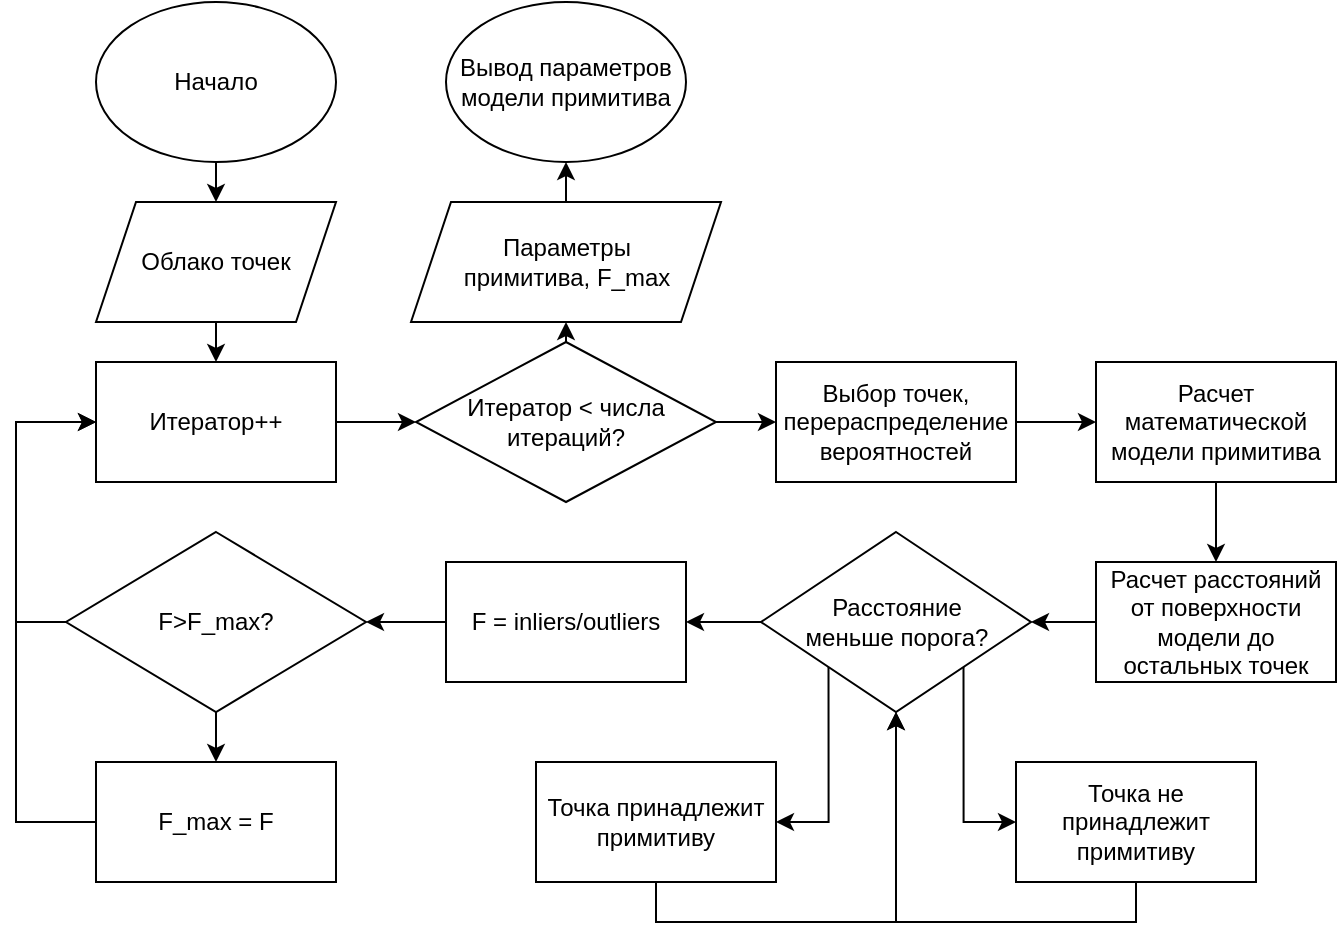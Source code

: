 <mxfile version="14.7.3" type="device"><diagram id="5bK7aPB0GMiPQ1BD72IS" name="Page-1"><mxGraphModel dx="1952" dy="582" grid="1" gridSize="10" guides="1" tooltips="1" connect="1" arrows="1" fold="1" page="1" pageScale="1" pageWidth="850" pageHeight="1100" math="0" shadow="0"><root><mxCell id="0"/><mxCell id="1" parent="0"/><mxCell id="xKDZ8fkAZINm98XP8N6x-5" style="edgeStyle=orthogonalEdgeStyle;rounded=0;orthogonalLoop=1;jettySize=auto;html=1;exitX=0.5;exitY=1;exitDx=0;exitDy=0;entryX=0.5;entryY=0;entryDx=0;entryDy=0;" edge="1" parent="1" source="X5tZUKayMrZbQrrzl14k-1" target="xKDZ8fkAZINm98XP8N6x-3"><mxGeometry relative="1" as="geometry"/></mxCell><mxCell id="X5tZUKayMrZbQrrzl14k-1" value="Начало" style="ellipse;whiteSpace=wrap;html=1;" parent="1" vertex="1"><mxGeometry x="-70" y="110" width="120" height="80" as="geometry"/></mxCell><mxCell id="EeK7aRc3fdcgASmesT5Y-15" style="edgeStyle=orthogonalEdgeStyle;rounded=0;orthogonalLoop=1;jettySize=auto;html=1;exitX=1;exitY=0.5;exitDx=0;exitDy=0;entryX=0;entryY=0.5;entryDx=0;entryDy=0;" parent="1" source="X5tZUKayMrZbQrrzl14k-3" target="X5tZUKayMrZbQrrzl14k-4" edge="1"><mxGeometry relative="1" as="geometry"/></mxCell><mxCell id="X5tZUKayMrZbQrrzl14k-3" value="Выбор точек, перераспределение вероятностей" style="rounded=0;whiteSpace=wrap;html=1;" parent="1" vertex="1"><mxGeometry x="270" y="290" width="120" height="60" as="geometry"/></mxCell><mxCell id="X5tZUKayMrZbQrrzl14k-28" style="edgeStyle=orthogonalEdgeStyle;rounded=0;orthogonalLoop=1;jettySize=auto;html=1;exitX=0.5;exitY=1;exitDx=0;exitDy=0;entryX=0.5;entryY=0;entryDx=0;entryDy=0;" parent="1" source="X5tZUKayMrZbQrrzl14k-4" target="X5tZUKayMrZbQrrzl14k-5" edge="1"><mxGeometry relative="1" as="geometry"/></mxCell><mxCell id="X5tZUKayMrZbQrrzl14k-4" value="Расчет математической модели примитива" style="rounded=0;whiteSpace=wrap;html=1;" parent="1" vertex="1"><mxGeometry x="430" y="290" width="120" height="60" as="geometry"/></mxCell><mxCell id="EeK7aRc3fdcgASmesT5Y-16" style="edgeStyle=orthogonalEdgeStyle;rounded=0;orthogonalLoop=1;jettySize=auto;html=1;exitX=0;exitY=0.5;exitDx=0;exitDy=0;entryX=1;entryY=0.5;entryDx=0;entryDy=0;" parent="1" source="X5tZUKayMrZbQrrzl14k-5" target="X5tZUKayMrZbQrrzl14k-7" edge="1"><mxGeometry relative="1" as="geometry"/></mxCell><mxCell id="X5tZUKayMrZbQrrzl14k-5" value="Расчет расстояний от поверхности модели до остальных точек" style="rounded=0;whiteSpace=wrap;html=1;" parent="1" vertex="1"><mxGeometry x="430" y="390" width="120" height="60" as="geometry"/></mxCell><mxCell id="EeK7aRc3fdcgASmesT5Y-3" style="edgeStyle=orthogonalEdgeStyle;rounded=0;orthogonalLoop=1;jettySize=auto;html=1;exitX=1;exitY=1;exitDx=0;exitDy=0;entryX=0;entryY=0.5;entryDx=0;entryDy=0;" parent="1" source="X5tZUKayMrZbQrrzl14k-7" target="X5tZUKayMrZbQrrzl14k-8" edge="1"><mxGeometry relative="1" as="geometry"/></mxCell><mxCell id="EeK7aRc3fdcgASmesT5Y-4" style="edgeStyle=orthogonalEdgeStyle;rounded=0;orthogonalLoop=1;jettySize=auto;html=1;exitX=0;exitY=1;exitDx=0;exitDy=0;entryX=1;entryY=0.5;entryDx=0;entryDy=0;" parent="1" source="X5tZUKayMrZbQrrzl14k-7" target="X5tZUKayMrZbQrrzl14k-9" edge="1"><mxGeometry relative="1" as="geometry"/></mxCell><mxCell id="EeK7aRc3fdcgASmesT5Y-7" style="edgeStyle=orthogonalEdgeStyle;rounded=0;orthogonalLoop=1;jettySize=auto;html=1;exitX=0;exitY=0.5;exitDx=0;exitDy=0;entryX=1;entryY=0.5;entryDx=0;entryDy=0;" parent="1" source="X5tZUKayMrZbQrrzl14k-7" target="X5tZUKayMrZbQrrzl14k-18" edge="1"><mxGeometry relative="1" as="geometry"/></mxCell><mxCell id="X5tZUKayMrZbQrrzl14k-7" value="Расстояние &lt;br&gt;меньше порога?" style="rhombus;whiteSpace=wrap;html=1;" parent="1" vertex="1"><mxGeometry x="262.5" y="375" width="135" height="90" as="geometry"/></mxCell><mxCell id="EeK7aRc3fdcgASmesT5Y-6" style="edgeStyle=orthogonalEdgeStyle;rounded=0;orthogonalLoop=1;jettySize=auto;html=1;exitX=0.5;exitY=1;exitDx=0;exitDy=0;entryX=0.5;entryY=1;entryDx=0;entryDy=0;" parent="1" source="X5tZUKayMrZbQrrzl14k-8" target="X5tZUKayMrZbQrrzl14k-7" edge="1"><mxGeometry relative="1" as="geometry"/></mxCell><mxCell id="X5tZUKayMrZbQrrzl14k-8" value="Точка не принадлежит примитиву" style="rounded=0;whiteSpace=wrap;html=1;" parent="1" vertex="1"><mxGeometry x="390" y="490" width="120" height="60" as="geometry"/></mxCell><mxCell id="EeK7aRc3fdcgASmesT5Y-5" style="edgeStyle=orthogonalEdgeStyle;rounded=0;orthogonalLoop=1;jettySize=auto;html=1;exitX=0.5;exitY=1;exitDx=0;exitDy=0;entryX=0.5;entryY=1;entryDx=0;entryDy=0;" parent="1" source="X5tZUKayMrZbQrrzl14k-9" target="X5tZUKayMrZbQrrzl14k-7" edge="1"><mxGeometry relative="1" as="geometry"/></mxCell><mxCell id="X5tZUKayMrZbQrrzl14k-9" value="Точка принадлежит примитиву" style="rounded=0;whiteSpace=wrap;html=1;" parent="1" vertex="1"><mxGeometry x="150" y="490" width="120" height="60" as="geometry"/></mxCell><mxCell id="EeK7aRc3fdcgASmesT5Y-8" style="edgeStyle=orthogonalEdgeStyle;rounded=0;orthogonalLoop=1;jettySize=auto;html=1;exitX=0;exitY=0.5;exitDx=0;exitDy=0;entryX=1;entryY=0.5;entryDx=0;entryDy=0;" parent="1" source="X5tZUKayMrZbQrrzl14k-18" target="X5tZUKayMrZbQrrzl14k-21" edge="1"><mxGeometry relative="1" as="geometry"/></mxCell><mxCell id="X5tZUKayMrZbQrrzl14k-18" value="F = inliers/outliers" style="rounded=0;whiteSpace=wrap;html=1;" parent="1" vertex="1"><mxGeometry x="105" y="390" width="120" height="60" as="geometry"/></mxCell><mxCell id="EeK7aRc3fdcgASmesT5Y-13" style="edgeStyle=orthogonalEdgeStyle;rounded=0;orthogonalLoop=1;jettySize=auto;html=1;exitX=1;exitY=0.5;exitDx=0;exitDy=0;entryX=0;entryY=0.5;entryDx=0;entryDy=0;" parent="1" source="X5tZUKayMrZbQrrzl14k-19" target="X5tZUKayMrZbQrrzl14k-24" edge="1"><mxGeometry relative="1" as="geometry"/></mxCell><mxCell id="X5tZUKayMrZbQrrzl14k-19" value="Итератор++" style="rounded=0;whiteSpace=wrap;html=1;" parent="1" vertex="1"><mxGeometry x="-70" y="290" width="120" height="60" as="geometry"/></mxCell><mxCell id="X5tZUKayMrZbQrrzl14k-36" style="edgeStyle=orthogonalEdgeStyle;rounded=0;orthogonalLoop=1;jettySize=auto;html=1;exitX=0.5;exitY=1;exitDx=0;exitDy=0;entryX=0.5;entryY=0;entryDx=0;entryDy=0;" parent="1" source="X5tZUKayMrZbQrrzl14k-21" target="X5tZUKayMrZbQrrzl14k-22" edge="1"><mxGeometry relative="1" as="geometry"/></mxCell><mxCell id="EeK7aRc3fdcgASmesT5Y-17" style="edgeStyle=orthogonalEdgeStyle;rounded=0;orthogonalLoop=1;jettySize=auto;html=1;exitX=0;exitY=0.5;exitDx=0;exitDy=0;entryX=0;entryY=0.5;entryDx=0;entryDy=0;" parent="1" source="X5tZUKayMrZbQrrzl14k-21" target="X5tZUKayMrZbQrrzl14k-19" edge="1"><mxGeometry relative="1" as="geometry"><Array as="points"><mxPoint x="-110" y="420"/><mxPoint x="-110" y="320"/></Array></mxGeometry></mxCell><mxCell id="X5tZUKayMrZbQrrzl14k-21" value="F&amp;gt;F_max?" style="rhombus;whiteSpace=wrap;html=1;" parent="1" vertex="1"><mxGeometry x="-85" y="375" width="150" height="90" as="geometry"/></mxCell><mxCell id="EeK7aRc3fdcgASmesT5Y-18" style="edgeStyle=orthogonalEdgeStyle;rounded=0;orthogonalLoop=1;jettySize=auto;html=1;exitX=0;exitY=0.5;exitDx=0;exitDy=0;entryX=0;entryY=0.5;entryDx=0;entryDy=0;" parent="1" source="X5tZUKayMrZbQrrzl14k-22" target="X5tZUKayMrZbQrrzl14k-19" edge="1"><mxGeometry relative="1" as="geometry"><Array as="points"><mxPoint x="-110" y="520"/><mxPoint x="-110" y="320"/></Array></mxGeometry></mxCell><mxCell id="X5tZUKayMrZbQrrzl14k-22" value="F_max = F" style="rounded=0;whiteSpace=wrap;html=1;" parent="1" vertex="1"><mxGeometry x="-70" y="490" width="120" height="60" as="geometry"/></mxCell><mxCell id="X5tZUKayMrZbQrrzl14k-23" value="Вывод параметров модели примитива" style="ellipse;whiteSpace=wrap;html=1;" parent="1" vertex="1"><mxGeometry x="105" y="110" width="120" height="80" as="geometry"/></mxCell><mxCell id="EeK7aRc3fdcgASmesT5Y-14" style="edgeStyle=orthogonalEdgeStyle;rounded=0;orthogonalLoop=1;jettySize=auto;html=1;exitX=1;exitY=0.5;exitDx=0;exitDy=0;entryX=0;entryY=0.5;entryDx=0;entryDy=0;" parent="1" source="X5tZUKayMrZbQrrzl14k-24" target="X5tZUKayMrZbQrrzl14k-3" edge="1"><mxGeometry relative="1" as="geometry"/></mxCell><mxCell id="xKDZ8fkAZINm98XP8N6x-8" style="edgeStyle=orthogonalEdgeStyle;rounded=0;orthogonalLoop=1;jettySize=auto;html=1;exitX=0.5;exitY=0;exitDx=0;exitDy=0;entryX=0.5;entryY=1;entryDx=0;entryDy=0;" edge="1" parent="1" source="X5tZUKayMrZbQrrzl14k-24" target="xKDZ8fkAZINm98XP8N6x-4"><mxGeometry relative="1" as="geometry"/></mxCell><mxCell id="X5tZUKayMrZbQrrzl14k-24" value="Итератор &amp;lt; числа итераций?" style="rhombus;whiteSpace=wrap;html=1;" parent="1" vertex="1"><mxGeometry x="90" y="280" width="150" height="80" as="geometry"/></mxCell><mxCell id="xKDZ8fkAZINm98XP8N6x-6" style="edgeStyle=orthogonalEdgeStyle;rounded=0;orthogonalLoop=1;jettySize=auto;html=1;exitX=0.5;exitY=1;exitDx=0;exitDy=0;entryX=0.5;entryY=0;entryDx=0;entryDy=0;" edge="1" parent="1" source="xKDZ8fkAZINm98XP8N6x-3" target="X5tZUKayMrZbQrrzl14k-19"><mxGeometry relative="1" as="geometry"/></mxCell><mxCell id="xKDZ8fkAZINm98XP8N6x-3" value="Облако точек" style="shape=parallelogram;perimeter=parallelogramPerimeter;whiteSpace=wrap;html=1;fixedSize=1;" vertex="1" parent="1"><mxGeometry x="-70" y="210" width="120" height="60" as="geometry"/></mxCell><mxCell id="xKDZ8fkAZINm98XP8N6x-9" style="edgeStyle=orthogonalEdgeStyle;rounded=0;orthogonalLoop=1;jettySize=auto;html=1;exitX=0.5;exitY=0;exitDx=0;exitDy=0;entryX=0.5;entryY=1;entryDx=0;entryDy=0;" edge="1" parent="1" source="xKDZ8fkAZINm98XP8N6x-4" target="X5tZUKayMrZbQrrzl14k-23"><mxGeometry relative="1" as="geometry"/></mxCell><mxCell id="xKDZ8fkAZINm98XP8N6x-4" value="Параметры &lt;br&gt;примитива, F_max" style="shape=parallelogram;perimeter=parallelogramPerimeter;whiteSpace=wrap;html=1;fixedSize=1;" vertex="1" parent="1"><mxGeometry x="87.5" y="210" width="155" height="60" as="geometry"/></mxCell></root></mxGraphModel></diagram></mxfile>